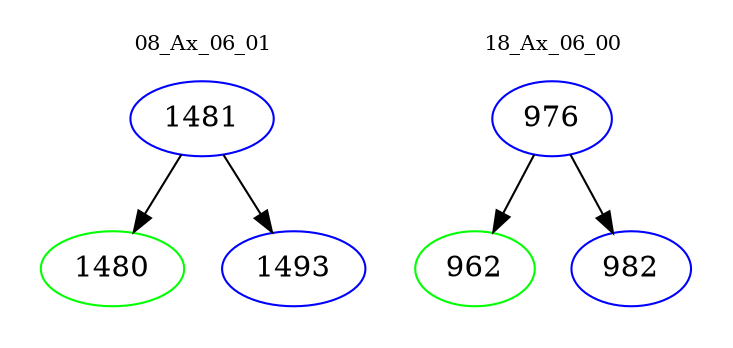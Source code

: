 digraph{
subgraph cluster_0 {
color = white
label = "08_Ax_06_01";
fontsize=10;
T0_1481 [label="1481", color="blue"]
T0_1481 -> T0_1480 [color="black"]
T0_1480 [label="1480", color="green"]
T0_1481 -> T0_1493 [color="black"]
T0_1493 [label="1493", color="blue"]
}
subgraph cluster_1 {
color = white
label = "18_Ax_06_00";
fontsize=10;
T1_976 [label="976", color="blue"]
T1_976 -> T1_962 [color="black"]
T1_962 [label="962", color="green"]
T1_976 -> T1_982 [color="black"]
T1_982 [label="982", color="blue"]
}
}
